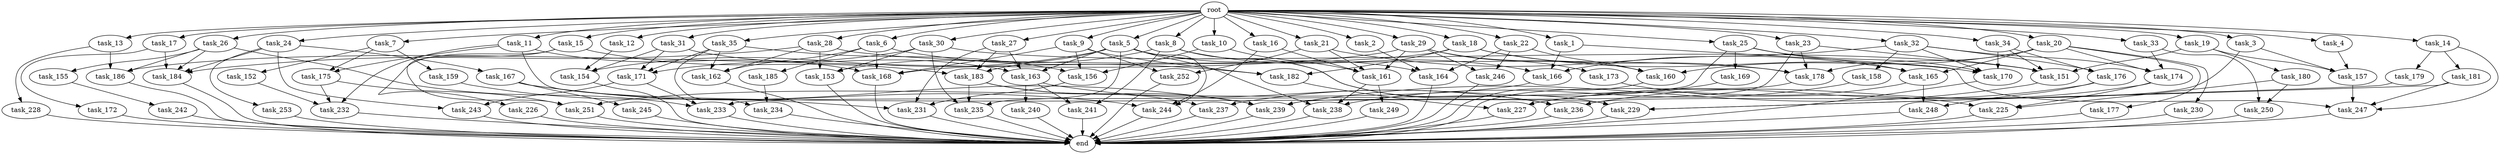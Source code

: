 digraph G {
  task_8 [size="102.400000"];
  task_239 [size="75591424409.600006"];
  task_173 [size="85899345920.000000"];
  task_158 [size="7730941132.800000"];
  task_17 [size="102.400000"];
  root [size="0.000000"];
  task_242 [size="13743895347.200001"];
  task_157 [size="130567005798.400009"];
  task_11 [size="102.400000"];
  task_161 [size="170080704921.600006"];
  task_159 [size="54975581388.800003"];
  task_26 [size="102.400000"];
  task_15 [size="102.400000"];
  task_252 [size="58411555225.600006"];
  task_251 [size="65283502899.200005"];
  task_167 [size="7730941132.800000"];
  task_227 [size="65283502899.200005"];
  task_166 [size="107374182400.000000"];
  task_177 [size="30923764531.200001"];
  task_33 [size="102.400000"];
  task_186 [size="171798691840.000000"];
  task_7 [size="102.400000"];
  task_181 [size="85899345920.000000"];
  task_231 [size="80745385164.800003"];
  task_241 [size="99643241267.200012"];
  task_233 [size="113387136614.400009"];
  task_176 [size="29205777612.800003"];
  task_225 [size="166644731084.800018"];
  task_13 [size="102.400000"];
  task_153 [size="107374182400.000000"];
  task_30 [size="102.400000"];
  task_5 [size="102.400000"];
  task_183 [size="48103633715.200005"];
  task_6 [size="102.400000"];
  task_184 [size="101361228185.600006"];
  task_240 [size="85899345920.000000"];
  task_22 [size="102.400000"];
  task_169 [size="3435973836.800000"];
  task_3 [size="102.400000"];
  task_179 [size="85899345920.000000"];
  task_234 [size="17179869184.000000"];
  task_164 [size="86758339379.200012"];
  task_236 [size="227633266688.000000"];
  task_230 [size="30923764531.200001"];
  task_162 [size="32641751449.600002"];
  task_35 [size="102.400000"];
  task_16 [size="102.400000"];
  task_154 [size="75591424409.600006"];
  task_175 [size="109951162777.600006"];
  task_253 [size="7730941132.800000"];
  task_155 [size="54975581388.800003"];
  task_160 [size="147746874982.399994"];
  task_182 [size="110810156236.800003"];
  task_245 [size="3435973836.800000"];
  task_21 [size="102.400000"];
  task_18 [size="102.400000"];
  task_180 [size="13743895347.200001"];
  task_31 [size="102.400000"];
  task_244 [size="24910810316.800003"];
  task_9 [size="102.400000"];
  task_237 [size="45526653337.600006"];
  task_168 [size="165785737625.600006"];
  task_28 [size="102.400000"];
  task_174 [size="80745385164.800003"];
  task_247 [size="310955632230.400024"];
  task_29 [size="102.400000"];
  task_185 [size="21474836480.000000"];
  task_34 [size="102.400000"];
  task_10 [size="102.400000"];
  task_163 [size="75591424409.600006"];
  task_178 [size="179529632972.800018"];
  task_2 [size="102.400000"];
  task_171 [size="120259084288.000000"];
  end [size="0.000000"];
  task_228 [size="30923764531.200001"];
  task_14 [size="102.400000"];
  task_156 [size="28346784153.600002"];
  task_151 [size="176093659136.000000"];
  task_24 [size="102.400000"];
  task_243 [size="62706522521.600006"];
  task_19 [size="102.400000"];
  task_226 [size="3435973836.800000"];
  task_32 [size="102.400000"];
  task_170 [size="118541097369.600006"];
  task_25 [size="102.400000"];
  task_4 [size="102.400000"];
  task_235 [size="103079215104.000000"];
  task_27 [size="102.400000"];
  task_232 [size="99643241267.200012"];
  task_229 [size="207876417126.400024"];
  task_23 [size="102.400000"];
  task_12 [size="102.400000"];
  task_165 [size="89335319756.800003"];
  task_1 [size="102.400000"];
  task_152 [size="54975581388.800003"];
  task_249 [size="21474836480.000000"];
  task_172 [size="30923764531.200001"];
  task_250 [size="97066260889.600006"];
  task_246 [size="116823110451.200012"];
  task_20 [size="102.400000"];
  task_238 [size="66142496358.400002"];
  task_248 [size="34359738368.000000"];

  task_8 -> task_153 [size="134217728.000000"];
  task_8 -> task_236 [size="134217728.000000"];
  task_8 -> task_241 [size="134217728.000000"];
  task_8 -> task_166 [size="134217728.000000"];
  task_239 -> end [size="1.000000"];
  task_173 -> task_225 [size="679477248.000000"];
  task_158 -> task_238 [size="301989888.000000"];
  task_17 -> task_172 [size="301989888.000000"];
  task_17 -> task_184 [size="301989888.000000"];
  root -> task_8 [size="1.000000"];
  root -> task_14 [size="1.000000"];
  root -> task_24 [size="1.000000"];
  root -> task_13 [size="1.000000"];
  root -> task_17 [size="1.000000"];
  root -> task_21 [size="1.000000"];
  root -> task_18 [size="1.000000"];
  root -> task_22 [size="1.000000"];
  root -> task_31 [size="1.000000"];
  root -> task_9 [size="1.000000"];
  root -> task_5 [size="1.000000"];
  root -> task_32 [size="1.000000"];
  root -> task_26 [size="1.000000"];
  root -> task_15 [size="1.000000"];
  root -> task_6 [size="1.000000"];
  root -> task_4 [size="1.000000"];
  root -> task_29 [size="1.000000"];
  root -> task_30 [size="1.000000"];
  root -> task_34 [size="1.000000"];
  root -> task_3 [size="1.000000"];
  root -> task_19 [size="1.000000"];
  root -> task_10 [size="1.000000"];
  root -> task_23 [size="1.000000"];
  root -> task_12 [size="1.000000"];
  root -> task_1 [size="1.000000"];
  root -> task_33 [size="1.000000"];
  root -> task_2 [size="1.000000"];
  root -> task_25 [size="1.000000"];
  root -> task_20 [size="1.000000"];
  root -> task_35 [size="1.000000"];
  root -> task_7 [size="1.000000"];
  root -> task_27 [size="1.000000"];
  root -> task_11 [size="1.000000"];
  root -> task_28 [size="1.000000"];
  root -> task_16 [size="1.000000"];
  task_242 -> end [size="1.000000"];
  task_157 -> task_247 [size="679477248.000000"];
  task_11 -> task_229 [size="536870912.000000"];
  task_11 -> task_175 [size="536870912.000000"];
  task_11 -> task_168 [size="536870912.000000"];
  task_11 -> task_232 [size="536870912.000000"];
  task_161 -> task_249 [size="209715200.000000"];
  task_161 -> task_238 [size="209715200.000000"];
  task_159 -> task_231 [size="75497472.000000"];
  task_26 -> task_184 [size="536870912.000000"];
  task_26 -> task_233 [size="536870912.000000"];
  task_26 -> task_186 [size="536870912.000000"];
  task_26 -> task_155 [size="536870912.000000"];
  task_15 -> task_251 [size="33554432.000000"];
  task_15 -> task_226 [size="33554432.000000"];
  task_15 -> task_183 [size="33554432.000000"];
  task_252 -> end [size="1.000000"];
  task_251 -> end [size="1.000000"];
  task_167 -> task_245 [size="33554432.000000"];
  task_167 -> task_239 [size="33554432.000000"];
  task_167 -> task_244 [size="33554432.000000"];
  task_227 -> end [size="1.000000"];
  task_166 -> task_251 [size="301989888.000000"];
  task_177 -> end [size="1.000000"];
  task_33 -> task_174 [size="411041792.000000"];
  task_33 -> task_250 [size="411041792.000000"];
  task_186 -> end [size="1.000000"];
  task_7 -> task_159 [size="536870912.000000"];
  task_7 -> task_175 [size="536870912.000000"];
  task_7 -> task_152 [size="536870912.000000"];
  task_181 -> task_229 [size="679477248.000000"];
  task_181 -> task_247 [size="679477248.000000"];
  task_231 -> end [size="1.000000"];
  task_241 -> end [size="1.000000"];
  task_233 -> end [size="1.000000"];
  task_176 -> task_227 [size="33554432.000000"];
  task_176 -> task_248 [size="33554432.000000"];
  task_225 -> end [size="1.000000"];
  task_13 -> task_228 [size="301989888.000000"];
  task_13 -> task_186 [size="301989888.000000"];
  task_153 -> end [size="1.000000"];
  task_30 -> task_153 [size="838860800.000000"];
  task_30 -> task_235 [size="838860800.000000"];
  task_30 -> task_151 [size="838860800.000000"];
  task_30 -> task_171 [size="838860800.000000"];
  task_5 -> task_164 [size="134217728.000000"];
  task_5 -> task_235 [size="134217728.000000"];
  task_5 -> task_183 [size="134217728.000000"];
  task_5 -> task_154 [size="134217728.000000"];
  task_5 -> task_229 [size="134217728.000000"];
  task_5 -> task_163 [size="134217728.000000"];
  task_5 -> task_238 [size="134217728.000000"];
  task_5 -> task_244 [size="134217728.000000"];
  task_183 -> task_235 [size="33554432.000000"];
  task_183 -> task_237 [size="33554432.000000"];
  task_183 -> task_239 [size="33554432.000000"];
  task_6 -> task_185 [size="209715200.000000"];
  task_6 -> task_162 [size="209715200.000000"];
  task_6 -> task_182 [size="209715200.000000"];
  task_6 -> task_168 [size="209715200.000000"];
  task_184 -> end [size="1.000000"];
  task_240 -> end [size="1.000000"];
  task_22 -> task_160 [size="301989888.000000"];
  task_22 -> task_246 [size="301989888.000000"];
  task_22 -> task_164 [size="301989888.000000"];
  task_169 -> task_237 [size="411041792.000000"];
  task_3 -> task_236 [size="838860800.000000"];
  task_3 -> task_157 [size="838860800.000000"];
  task_179 -> task_229 [size="679477248.000000"];
  task_234 -> end [size="1.000000"];
  task_164 -> end [size="1.000000"];
  task_236 -> end [size="1.000000"];
  task_230 -> end [size="1.000000"];
  task_162 -> end [size="1.000000"];
  task_35 -> task_162 [size="33554432.000000"];
  task_35 -> task_156 [size="33554432.000000"];
  task_35 -> task_171 [size="33554432.000000"];
  task_35 -> task_234 [size="33554432.000000"];
  task_16 -> task_161 [size="75497472.000000"];
  task_16 -> task_244 [size="75497472.000000"];
  task_154 -> end [size="1.000000"];
  task_175 -> task_251 [size="301989888.000000"];
  task_175 -> task_232 [size="301989888.000000"];
  task_253 -> end [size="1.000000"];
  task_155 -> task_242 [size="134217728.000000"];
  task_160 -> end [size="1.000000"];
  task_182 -> task_227 [size="301989888.000000"];
  task_245 -> end [size="1.000000"];
  task_21 -> task_161 [size="536870912.000000"];
  task_21 -> task_165 [size="536870912.000000"];
  task_21 -> task_252 [size="536870912.000000"];
  task_18 -> task_170 [size="838860800.000000"];
  task_18 -> task_178 [size="838860800.000000"];
  task_18 -> task_168 [size="838860800.000000"];
  task_18 -> task_182 [size="838860800.000000"];
  task_180 -> task_250 [size="536870912.000000"];
  task_180 -> task_225 [size="536870912.000000"];
  task_31 -> task_154 [size="301989888.000000"];
  task_31 -> task_171 [size="301989888.000000"];
  task_31 -> task_163 [size="301989888.000000"];
  task_244 -> end [size="1.000000"];
  task_9 -> task_156 [size="33554432.000000"];
  task_9 -> task_182 [size="33554432.000000"];
  task_9 -> task_168 [size="33554432.000000"];
  task_9 -> task_252 [size="33554432.000000"];
  task_237 -> end [size="1.000000"];
  task_168 -> end [size="1.000000"];
  task_28 -> task_153 [size="75497472.000000"];
  task_28 -> task_162 [size="75497472.000000"];
  task_28 -> task_178 [size="75497472.000000"];
  task_28 -> task_184 [size="75497472.000000"];
  task_174 -> task_236 [size="411041792.000000"];
  task_174 -> task_225 [size="411041792.000000"];
  task_247 -> end [size="1.000000"];
  task_29 -> task_161 [size="838860800.000000"];
  task_29 -> task_160 [size="838860800.000000"];
  task_29 -> task_246 [size="838860800.000000"];
  task_29 -> task_186 [size="838860800.000000"];
  task_29 -> task_173 [size="838860800.000000"];
  task_185 -> task_234 [size="134217728.000000"];
  task_34 -> task_151 [size="209715200.000000"];
  task_34 -> task_170 [size="209715200.000000"];
  task_34 -> task_176 [size="209715200.000000"];
  task_10 -> task_161 [size="209715200.000000"];
  task_10 -> task_156 [size="209715200.000000"];
  task_163 -> task_236 [size="838860800.000000"];
  task_163 -> task_241 [size="838860800.000000"];
  task_163 -> task_240 [size="838860800.000000"];
  task_178 -> end [size="1.000000"];
  task_2 -> task_164 [size="411041792.000000"];
  task_171 -> task_233 [size="536870912.000000"];
  task_171 -> task_243 [size="536870912.000000"];
  task_228 -> end [size="1.000000"];
  task_14 -> task_181 [size="838860800.000000"];
  task_14 -> task_179 [size="838860800.000000"];
  task_14 -> task_247 [size="838860800.000000"];
  task_156 -> task_231 [size="411041792.000000"];
  task_151 -> task_239 [size="134217728.000000"];
  task_24 -> task_167 [size="75497472.000000"];
  task_24 -> task_253 [size="75497472.000000"];
  task_24 -> task_184 [size="75497472.000000"];
  task_24 -> task_243 [size="75497472.000000"];
  task_243 -> end [size="1.000000"];
  task_19 -> task_151 [size="134217728.000000"];
  task_19 -> task_157 [size="134217728.000000"];
  task_19 -> task_180 [size="134217728.000000"];
  task_226 -> end [size="1.000000"];
  task_32 -> task_174 [size="75497472.000000"];
  task_32 -> task_170 [size="75497472.000000"];
  task_32 -> task_166 [size="75497472.000000"];
  task_32 -> task_176 [size="75497472.000000"];
  task_32 -> task_158 [size="75497472.000000"];
  task_170 -> end [size="1.000000"];
  task_25 -> task_170 [size="33554432.000000"];
  task_25 -> task_169 [size="33554432.000000"];
  task_25 -> task_165 [size="33554432.000000"];
  task_25 -> task_233 [size="33554432.000000"];
  task_4 -> task_157 [size="301989888.000000"];
  task_235 -> end [size="1.000000"];
  task_27 -> task_231 [size="301989888.000000"];
  task_27 -> task_163 [size="301989888.000000"];
  task_27 -> task_183 [size="301989888.000000"];
  task_232 -> end [size="1.000000"];
  task_229 -> end [size="1.000000"];
  task_23 -> task_239 [size="536870912.000000"];
  task_23 -> task_151 [size="536870912.000000"];
  task_23 -> task_178 [size="536870912.000000"];
  task_12 -> task_154 [size="301989888.000000"];
  task_165 -> task_227 [size="301989888.000000"];
  task_165 -> task_248 [size="301989888.000000"];
  task_1 -> task_166 [size="838860800.000000"];
  task_1 -> task_247 [size="838860800.000000"];
  task_152 -> task_232 [size="134217728.000000"];
  task_249 -> end [size="1.000000"];
  task_172 -> end [size="1.000000"];
  task_250 -> end [size="1.000000"];
  task_246 -> end [size="1.000000"];
  task_20 -> task_160 [size="301989888.000000"];
  task_20 -> task_165 [size="301989888.000000"];
  task_20 -> task_174 [size="301989888.000000"];
  task_20 -> task_230 [size="301989888.000000"];
  task_20 -> task_177 [size="301989888.000000"];
  task_20 -> task_178 [size="301989888.000000"];
  task_238 -> end [size="1.000000"];
  task_248 -> end [size="1.000000"];
}
